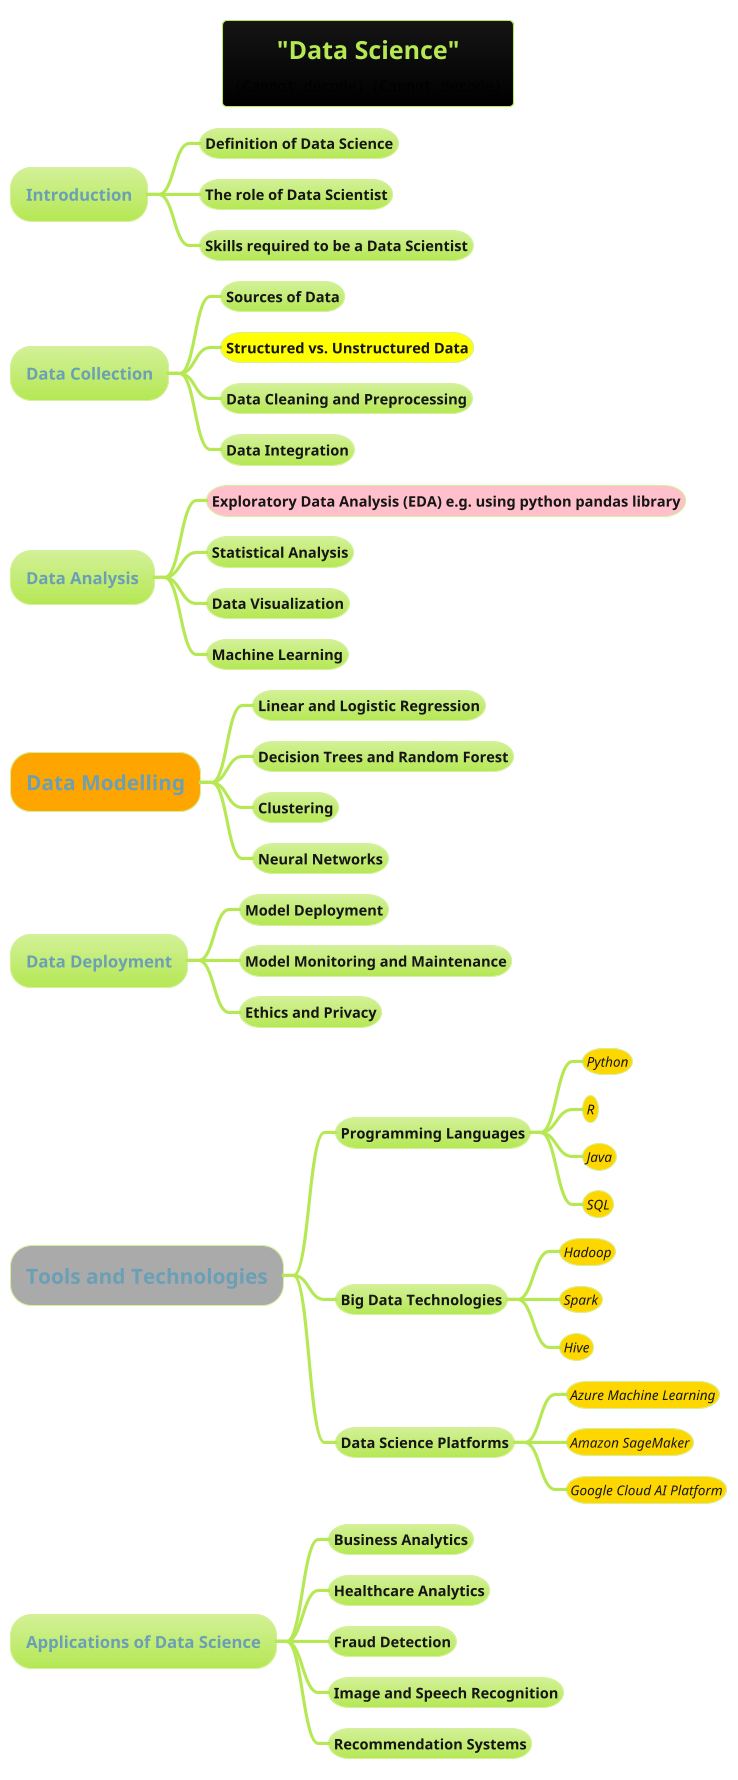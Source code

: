 @startmindmap
title = "Data Science" \n<img:images/img_18.png{scale=.7}> <img:images/img_5.png{scale=.82}>
!theme hacker

* Introduction
** Definition of Data Science
** The role of Data Scientist
** Skills required to be a Data Scientist

* **Data Collection**
** Sources of Data
**[#yellow] **Structured vs. Unstructured Data**
** Data Cleaning and Preprocessing
** Data Integration

* Data Analysis
**[#pink] **Exploratory Data Analysis (EDA)** e.g. using python **pandas library**
** Statistical Analysis
** Data Visualization
** Machine Learning

*[#orange] =Data Modelling
** Linear and Logistic Regression
** Decision Trees and Random Forest
** Clustering
** Neural Networks

* Data Deployment
** Model Deployment
** Model Monitoring and Maintenance
** Ethics and Privacy

*[#a] =Tools and Technologies
** Programming Languages
***[#gold] ====<size:13>Python
***[#gold] ====<size:13>R
***[#gold] ====<size:13>Java
***[#gold] ====<size:13>SQL
** Big Data Technologies
***[#gold] ====<size:13>Hadoop
***[#gold] ====<size:13>Spark
***[#gold] ====<size:13>Hive
** Data Science Platforms
***[#gold] ====<size:13>Azure Machine Learning
***[#gold] ====<size:13>Amazon SageMaker
***[#gold] ====<size:13>Google Cloud AI Platform

* Applications of Data Science
** Business Analytics
** Healthcare Analytics
** Fraud Detection
** Image and Speech Recognition
** Recommendation Systems

@endmindmap
